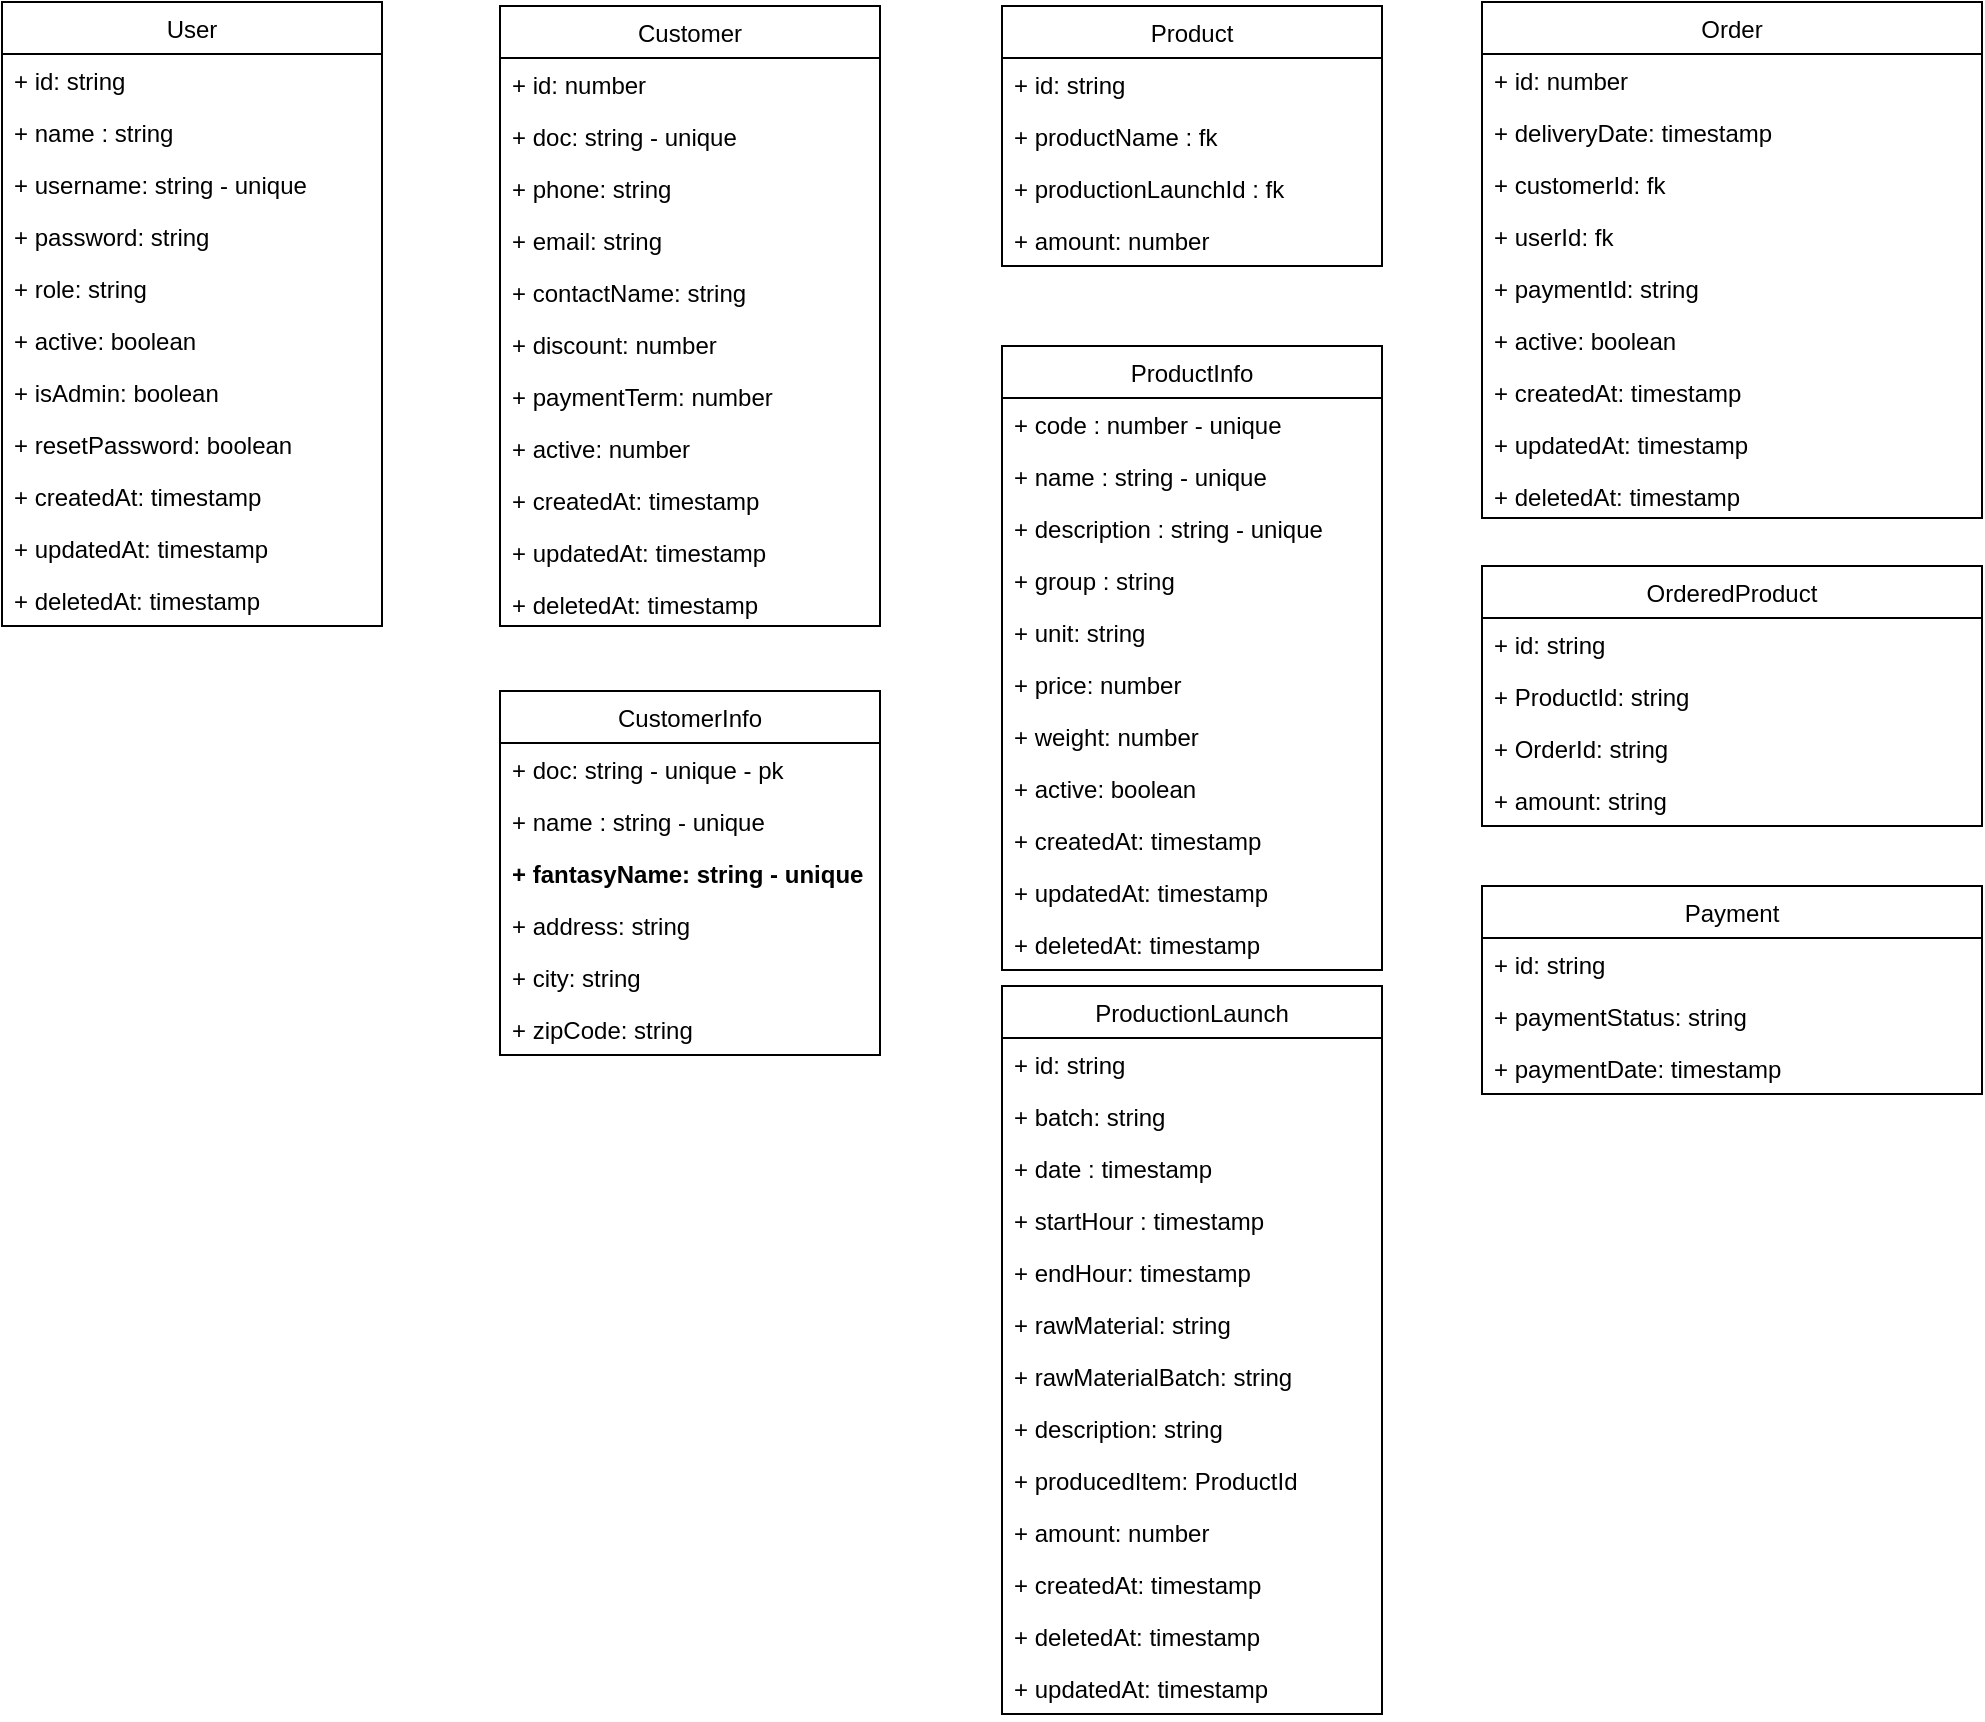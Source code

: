<mxfile>
    <diagram id="lpRdQd4ExJOgX4B_6R_1" name="Página-1">
        <mxGraphModel dx="488" dy="442" grid="1" gridSize="10" guides="1" tooltips="1" connect="1" arrows="1" fold="1" page="1" pageScale="1" pageWidth="827" pageHeight="1169" math="0" shadow="0">
            <root>
                <mxCell id="0"/>
                <mxCell id="1" parent="0"/>
                <mxCell id="2" value="User" style="swimlane;fontStyle=0;childLayout=stackLayout;horizontal=1;startSize=26;fillColor=none;horizontalStack=0;resizeParent=1;resizeParentMax=0;resizeLast=0;collapsible=1;marginBottom=0;" parent="1" vertex="1">
                    <mxGeometry x="50" y="58" width="190" height="312" as="geometry">
                        <mxRectangle x="50" y="58" width="70" height="30" as="alternateBounds"/>
                    </mxGeometry>
                </mxCell>
                <mxCell id="3" value="+ id: string" style="text;strokeColor=none;fillColor=none;align=left;verticalAlign=top;spacingLeft=4;spacingRight=4;overflow=hidden;rotatable=0;points=[[0,0.5],[1,0.5]];portConstraint=eastwest;" parent="2" vertex="1">
                    <mxGeometry y="26" width="190" height="26" as="geometry"/>
                </mxCell>
                <mxCell id="4" value="+ name : string" style="text;strokeColor=none;fillColor=none;align=left;verticalAlign=top;spacingLeft=4;spacingRight=4;overflow=hidden;rotatable=0;points=[[0,0.5],[1,0.5]];portConstraint=eastwest;" parent="2" vertex="1">
                    <mxGeometry y="52" width="190" height="26" as="geometry"/>
                </mxCell>
                <mxCell id="5" value="+ username: string - unique" style="text;strokeColor=none;fillColor=none;align=left;verticalAlign=top;spacingLeft=4;spacingRight=4;overflow=hidden;rotatable=0;points=[[0,0.5],[1,0.5]];portConstraint=eastwest;" parent="2" vertex="1">
                    <mxGeometry y="78" width="190" height="26" as="geometry"/>
                </mxCell>
                <mxCell id="7" value="+ password: string" style="text;strokeColor=none;fillColor=none;align=left;verticalAlign=top;spacingLeft=4;spacingRight=4;overflow=hidden;rotatable=0;points=[[0,0.5],[1,0.5]];portConstraint=eastwest;" parent="2" vertex="1">
                    <mxGeometry y="104" width="190" height="26" as="geometry"/>
                </mxCell>
                <mxCell id="9" value="+ role: string" style="text;strokeColor=none;fillColor=none;align=left;verticalAlign=top;spacingLeft=4;spacingRight=4;overflow=hidden;rotatable=0;points=[[0,0.5],[1,0.5]];portConstraint=eastwest;" parent="2" vertex="1">
                    <mxGeometry y="130" width="190" height="26" as="geometry"/>
                </mxCell>
                <mxCell id="10" value="+ active: boolean" style="text;strokeColor=none;fillColor=none;align=left;verticalAlign=top;spacingLeft=4;spacingRight=4;overflow=hidden;rotatable=0;points=[[0,0.5],[1,0.5]];portConstraint=eastwest;" parent="2" vertex="1">
                    <mxGeometry y="156" width="190" height="26" as="geometry"/>
                </mxCell>
                <mxCell id="11" value="+ isAdmin: boolean" style="text;strokeColor=none;fillColor=none;align=left;verticalAlign=top;spacingLeft=4;spacingRight=4;overflow=hidden;rotatable=0;points=[[0,0.5],[1,0.5]];portConstraint=eastwest;" parent="2" vertex="1">
                    <mxGeometry y="182" width="190" height="26" as="geometry"/>
                </mxCell>
                <mxCell id="12" value="+ resetPassword: boolean" style="text;strokeColor=none;fillColor=none;align=left;verticalAlign=top;spacingLeft=4;spacingRight=4;overflow=hidden;rotatable=0;points=[[0,0.5],[1,0.5]];portConstraint=eastwest;" parent="2" vertex="1">
                    <mxGeometry y="208" width="190" height="26" as="geometry"/>
                </mxCell>
                <mxCell id="13" value="+ createdAt: timestamp" style="text;strokeColor=none;fillColor=none;align=left;verticalAlign=top;spacingLeft=4;spacingRight=4;overflow=hidden;rotatable=0;points=[[0,0.5],[1,0.5]];portConstraint=eastwest;" parent="2" vertex="1">
                    <mxGeometry y="234" width="190" height="26" as="geometry"/>
                </mxCell>
                <mxCell id="14" value="+ updatedAt: timestamp" style="text;strokeColor=none;fillColor=none;align=left;verticalAlign=top;spacingLeft=4;spacingRight=4;overflow=hidden;rotatable=0;points=[[0,0.5],[1,0.5]];portConstraint=eastwest;" parent="2" vertex="1">
                    <mxGeometry y="260" width="190" height="26" as="geometry"/>
                </mxCell>
                <mxCell id="15" value="+ deletedAt: timestamp" style="text;strokeColor=none;fillColor=none;align=left;verticalAlign=top;spacingLeft=4;spacingRight=4;overflow=hidden;rotatable=0;points=[[0,0.5],[1,0.5]];portConstraint=eastwest;" parent="2" vertex="1">
                    <mxGeometry y="286" width="190" height="26" as="geometry"/>
                </mxCell>
                <mxCell id="16" value="Customer" style="swimlane;fontStyle=0;childLayout=stackLayout;horizontal=1;startSize=26;fillColor=none;horizontalStack=0;resizeParent=1;resizeParentMax=0;resizeLast=0;collapsible=1;marginBottom=0;" parent="1" vertex="1">
                    <mxGeometry x="299" y="60" width="190" height="310" as="geometry">
                        <mxRectangle x="280" y="60" width="90" height="30" as="alternateBounds"/>
                    </mxGeometry>
                </mxCell>
                <mxCell id="17" value="+ id: number" style="text;strokeColor=none;fillColor=none;align=left;verticalAlign=top;spacingLeft=4;spacingRight=4;overflow=hidden;rotatable=0;points=[[0,0.5],[1,0.5]];portConstraint=eastwest;" parent="16" vertex="1">
                    <mxGeometry y="26" width="190" height="26" as="geometry"/>
                </mxCell>
                <mxCell id="30" value="+ doc: string - unique" style="text;strokeColor=none;fillColor=none;align=left;verticalAlign=top;spacingLeft=4;spacingRight=4;overflow=hidden;rotatable=0;points=[[0,0.5],[1,0.5]];portConstraint=eastwest;" parent="16" vertex="1">
                    <mxGeometry y="52" width="190" height="26" as="geometry"/>
                </mxCell>
                <mxCell id="24" value="+ phone: string" style="text;strokeColor=none;fillColor=none;align=left;verticalAlign=top;spacingLeft=4;spacingRight=4;overflow=hidden;rotatable=0;points=[[0,0.5],[1,0.5]];portConstraint=eastwest;" parent="16" vertex="1">
                    <mxGeometry y="78" width="190" height="26" as="geometry"/>
                </mxCell>
                <mxCell id="28" value="+ email: string" style="text;strokeColor=none;fillColor=none;align=left;verticalAlign=top;spacingLeft=4;spacingRight=4;overflow=hidden;rotatable=0;points=[[0,0.5],[1,0.5]];portConstraint=eastwest;" parent="16" vertex="1">
                    <mxGeometry y="104" width="190" height="26" as="geometry"/>
                </mxCell>
                <mxCell id="29" value="+ contactName: string" style="text;strokeColor=none;fillColor=none;align=left;verticalAlign=top;spacingLeft=4;spacingRight=4;overflow=hidden;rotatable=0;points=[[0,0.5],[1,0.5]];portConstraint=eastwest;" parent="16" vertex="1">
                    <mxGeometry y="130" width="190" height="26" as="geometry"/>
                </mxCell>
                <mxCell id="31" value="+ discount: number" style="text;strokeColor=none;fillColor=none;align=left;verticalAlign=top;spacingLeft=4;spacingRight=4;overflow=hidden;rotatable=0;points=[[0,0.5],[1,0.5]];portConstraint=eastwest;" parent="16" vertex="1">
                    <mxGeometry y="156" width="190" height="26" as="geometry"/>
                </mxCell>
                <mxCell id="32" value="+ paymentTerm: number" style="text;strokeColor=none;fillColor=none;align=left;verticalAlign=top;spacingLeft=4;spacingRight=4;overflow=hidden;rotatable=0;points=[[0,0.5],[1,0.5]];portConstraint=eastwest;" parent="16" vertex="1">
                    <mxGeometry y="182" width="190" height="26" as="geometry"/>
                </mxCell>
                <mxCell id="WPu46oTLPML6exekkCip-161" value="+ active: number" style="text;strokeColor=none;fillColor=none;align=left;verticalAlign=top;spacingLeft=4;spacingRight=4;overflow=hidden;rotatable=0;points=[[0,0.5],[1,0.5]];portConstraint=eastwest;" parent="16" vertex="1">
                    <mxGeometry y="208" width="190" height="26" as="geometry"/>
                </mxCell>
                <mxCell id="25" value="+ createdAt: timestamp" style="text;strokeColor=none;fillColor=none;align=left;verticalAlign=top;spacingLeft=4;spacingRight=4;overflow=hidden;rotatable=0;points=[[0,0.5],[1,0.5]];portConstraint=eastwest;" parent="16" vertex="1">
                    <mxGeometry y="234" width="190" height="26" as="geometry"/>
                </mxCell>
                <mxCell id="26" value="+ updatedAt: timestamp" style="text;strokeColor=none;fillColor=none;align=left;verticalAlign=top;spacingLeft=4;spacingRight=4;overflow=hidden;rotatable=0;points=[[0,0.5],[1,0.5]];portConstraint=eastwest;" parent="16" vertex="1">
                    <mxGeometry y="260" width="190" height="26" as="geometry"/>
                </mxCell>
                <mxCell id="27" value="+ deletedAt: timestamp" style="text;strokeColor=none;fillColor=none;align=left;verticalAlign=top;spacingLeft=4;spacingRight=4;overflow=hidden;rotatable=0;points=[[0,0.5],[1,0.5]];portConstraint=eastwest;" parent="16" vertex="1">
                    <mxGeometry y="286" width="190" height="24" as="geometry"/>
                </mxCell>
                <mxCell id="35" value="Product" style="swimlane;fontStyle=0;childLayout=stackLayout;horizontal=1;startSize=26;fillColor=none;horizontalStack=0;resizeParent=1;resizeParentMax=0;resizeLast=0;collapsible=1;marginBottom=0;" parent="1" vertex="1">
                    <mxGeometry x="550" y="60" width="190" height="130" as="geometry">
                        <mxRectangle x="550" y="60" width="90" height="30" as="alternateBounds"/>
                    </mxGeometry>
                </mxCell>
                <mxCell id="36" value="+ id: string" style="text;strokeColor=none;fillColor=none;align=left;verticalAlign=top;spacingLeft=4;spacingRight=4;overflow=hidden;rotatable=0;points=[[0,0.5],[1,0.5]];portConstraint=eastwest;" parent="35" vertex="1">
                    <mxGeometry y="26" width="190" height="26" as="geometry"/>
                </mxCell>
                <mxCell id="PjyZRyeUvvXh82DiGbfo-144" value="+ productName : fk" style="text;strokeColor=none;fillColor=none;align=left;verticalAlign=top;spacingLeft=4;spacingRight=4;overflow=hidden;rotatable=0;points=[[0,0.5],[1,0.5]];portConstraint=eastwest;" parent="35" vertex="1">
                    <mxGeometry y="52" width="190" height="26" as="geometry"/>
                </mxCell>
                <mxCell id="168" value="+ productionLaunchId : fk" style="text;strokeColor=none;fillColor=none;align=left;verticalAlign=top;spacingLeft=4;spacingRight=4;overflow=hidden;rotatable=0;points=[[0,0.5],[1,0.5]];portConstraint=eastwest;" parent="35" vertex="1">
                    <mxGeometry y="78" width="190" height="26" as="geometry"/>
                </mxCell>
                <mxCell id="169" value="+ amount: number" style="text;strokeColor=none;fillColor=none;align=left;verticalAlign=top;spacingLeft=4;spacingRight=4;overflow=hidden;rotatable=0;points=[[0,0.5],[1,0.5]];portConstraint=eastwest;" parent="35" vertex="1">
                    <mxGeometry y="104" width="190" height="26" as="geometry"/>
                </mxCell>
                <mxCell id="55" value="Order" style="swimlane;fontStyle=0;childLayout=stackLayout;horizontal=1;startSize=26;fillColor=none;horizontalStack=0;resizeParent=1;resizeParentMax=0;resizeLast=0;collapsible=1;marginBottom=0;" parent="1" vertex="1">
                    <mxGeometry x="790" y="58" width="250" height="258" as="geometry">
                        <mxRectangle x="800" y="60" width="90" height="30" as="alternateBounds"/>
                    </mxGeometry>
                </mxCell>
                <mxCell id="56" value="+ id: number" style="text;strokeColor=none;fillColor=none;align=left;verticalAlign=top;spacingLeft=4;spacingRight=4;overflow=hidden;rotatable=0;points=[[0,0.5],[1,0.5]];portConstraint=eastwest;" parent="55" vertex="1">
                    <mxGeometry y="26" width="250" height="26" as="geometry"/>
                </mxCell>
                <mxCell id="97" value="+ deliveryDate: timestamp" style="text;strokeColor=none;fillColor=none;align=left;verticalAlign=top;spacingLeft=4;spacingRight=4;overflow=hidden;rotatable=0;points=[[0,0.5],[1,0.5]];portConstraint=eastwest;" parent="55" vertex="1">
                    <mxGeometry y="52" width="250" height="26" as="geometry"/>
                </mxCell>
                <mxCell id="WPu46oTLPML6exekkCip-181" value="+ customerId: fk" style="text;strokeColor=none;fillColor=none;align=left;verticalAlign=top;spacingLeft=4;spacingRight=4;overflow=hidden;rotatable=0;points=[[0,0.5],[1,0.5]];portConstraint=eastwest;" parent="55" vertex="1">
                    <mxGeometry y="78" width="250" height="26" as="geometry"/>
                </mxCell>
                <mxCell id="144" value="+ userId: fk" style="text;strokeColor=none;fillColor=none;align=left;verticalAlign=top;spacingLeft=4;spacingRight=4;overflow=hidden;rotatable=0;points=[[0,0.5],[1,0.5]];portConstraint=eastwest;" parent="55" vertex="1">
                    <mxGeometry y="104" width="250" height="26" as="geometry"/>
                </mxCell>
                <mxCell id="WPu46oTLPML6exekkCip-179" value="+ paymentId: string" style="text;strokeColor=none;fillColor=none;align=left;verticalAlign=top;spacingLeft=4;spacingRight=4;overflow=hidden;rotatable=0;points=[[0,0.5],[1,0.5]];portConstraint=eastwest;" parent="55" vertex="1">
                    <mxGeometry y="130" width="250" height="26" as="geometry"/>
                </mxCell>
                <mxCell id="63" value="+ active: boolean" style="text;strokeColor=none;fillColor=none;align=left;verticalAlign=top;spacingLeft=4;spacingRight=4;overflow=hidden;rotatable=0;points=[[0,0.5],[1,0.5]];portConstraint=eastwest;" parent="55" vertex="1">
                    <mxGeometry y="156" width="250" height="26" as="geometry"/>
                </mxCell>
                <mxCell id="64" value="+ createdAt: timestamp" style="text;strokeColor=none;fillColor=none;align=left;verticalAlign=top;spacingLeft=4;spacingRight=4;overflow=hidden;rotatable=0;points=[[0,0.5],[1,0.5]];portConstraint=eastwest;" parent="55" vertex="1">
                    <mxGeometry y="182" width="250" height="26" as="geometry"/>
                </mxCell>
                <mxCell id="65" value="+ updatedAt: timestamp" style="text;strokeColor=none;fillColor=none;align=left;verticalAlign=top;spacingLeft=4;spacingRight=4;overflow=hidden;rotatable=0;points=[[0,0.5],[1,0.5]];portConstraint=eastwest;" parent="55" vertex="1">
                    <mxGeometry y="208" width="250" height="26" as="geometry"/>
                </mxCell>
                <mxCell id="66" value="+ deletedAt: timestamp" style="text;strokeColor=none;fillColor=none;align=left;verticalAlign=top;spacingLeft=4;spacingRight=4;overflow=hidden;rotatable=0;points=[[0,0.5],[1,0.5]];portConstraint=eastwest;" parent="55" vertex="1">
                    <mxGeometry y="234" width="250" height="24" as="geometry"/>
                </mxCell>
                <mxCell id="130" value="ProductionLaunch" style="swimlane;fontStyle=0;childLayout=stackLayout;horizontal=1;startSize=26;fillColor=none;horizontalStack=0;resizeParent=1;resizeParentMax=0;resizeLast=0;collapsible=1;marginBottom=0;" parent="1" vertex="1">
                    <mxGeometry x="550" y="550" width="190" height="364" as="geometry">
                        <mxRectangle x="550" y="630" width="190" height="30" as="alternateBounds"/>
                    </mxGeometry>
                </mxCell>
                <mxCell id="131" value="+ id: string" style="text;strokeColor=none;fillColor=none;align=left;verticalAlign=top;spacingLeft=4;spacingRight=4;overflow=hidden;rotatable=0;points=[[0,0.5],[1,0.5]];portConstraint=eastwest;" parent="130" vertex="1">
                    <mxGeometry y="26" width="190" height="26" as="geometry"/>
                </mxCell>
                <mxCell id="WPu46oTLPML6exekkCip-180" value="+ batch: string" style="text;strokeColor=none;fillColor=none;align=left;verticalAlign=top;spacingLeft=4;spacingRight=4;overflow=hidden;rotatable=0;points=[[0,0.5],[1,0.5]];portConstraint=eastwest;" parent="130" vertex="1">
                    <mxGeometry y="52" width="190" height="26" as="geometry"/>
                </mxCell>
                <mxCell id="132" value="+ date : timestamp " style="text;strokeColor=none;fillColor=none;align=left;verticalAlign=top;spacingLeft=4;spacingRight=4;overflow=hidden;rotatable=0;points=[[0,0.5],[1,0.5]];portConstraint=eastwest;" parent="130" vertex="1">
                    <mxGeometry y="78" width="190" height="26" as="geometry"/>
                </mxCell>
                <mxCell id="133" value="+ startHour : timestamp" style="text;strokeColor=none;fillColor=none;align=left;verticalAlign=top;spacingLeft=4;spacingRight=4;overflow=hidden;rotatable=0;points=[[0,0.5],[1,0.5]];portConstraint=eastwest;" parent="130" vertex="1">
                    <mxGeometry y="104" width="190" height="26" as="geometry"/>
                </mxCell>
                <mxCell id="134" value="+ endHour: timestamp" style="text;strokeColor=none;fillColor=none;align=left;verticalAlign=top;spacingLeft=4;spacingRight=4;overflow=hidden;rotatable=0;points=[[0,0.5],[1,0.5]];portConstraint=eastwest;" parent="130" vertex="1">
                    <mxGeometry y="130" width="190" height="26" as="geometry"/>
                </mxCell>
                <mxCell id="139" value="+ rawMaterial: string" style="text;strokeColor=none;fillColor=none;align=left;verticalAlign=top;spacingLeft=4;spacingRight=4;overflow=hidden;rotatable=0;points=[[0,0.5],[1,0.5]];portConstraint=eastwest;" parent="130" vertex="1">
                    <mxGeometry y="156" width="190" height="26" as="geometry"/>
                </mxCell>
                <mxCell id="140" value="+ rawMaterialBatch: string" style="text;strokeColor=none;fillColor=none;align=left;verticalAlign=top;spacingLeft=4;spacingRight=4;overflow=hidden;rotatable=0;points=[[0,0.5],[1,0.5]];portConstraint=eastwest;" parent="130" vertex="1">
                    <mxGeometry y="182" width="190" height="26" as="geometry"/>
                </mxCell>
                <mxCell id="141" value="+ description: string" style="text;strokeColor=none;fillColor=none;align=left;verticalAlign=top;spacingLeft=4;spacingRight=4;overflow=hidden;rotatable=0;points=[[0,0.5],[1,0.5]];portConstraint=eastwest;" parent="130" vertex="1">
                    <mxGeometry y="208" width="190" height="26" as="geometry"/>
                </mxCell>
                <mxCell id="143" value="+ producedItem: ProductId" style="text;strokeColor=none;fillColor=none;align=left;verticalAlign=top;spacingLeft=4;spacingRight=4;overflow=hidden;rotatable=0;points=[[0,0.5],[1,0.5]];portConstraint=eastwest;" parent="130" vertex="1">
                    <mxGeometry y="234" width="190" height="26" as="geometry"/>
                </mxCell>
                <mxCell id="WPu46oTLPML6exekkCip-160" value="+ amount: number" style="text;strokeColor=none;fillColor=none;align=left;verticalAlign=top;spacingLeft=4;spacingRight=4;overflow=hidden;rotatable=0;points=[[0,0.5],[1,0.5]];portConstraint=eastwest;" parent="130" vertex="1">
                    <mxGeometry y="260" width="190" height="26" as="geometry"/>
                </mxCell>
                <mxCell id="170" value="+ createdAt: timestamp" style="text;strokeColor=none;fillColor=none;align=left;verticalAlign=top;spacingLeft=4;spacingRight=4;overflow=hidden;rotatable=0;points=[[0,0.5],[1,0.5]];portConstraint=eastwest;" parent="130" vertex="1">
                    <mxGeometry y="286" width="190" height="26" as="geometry"/>
                </mxCell>
                <mxCell id="172" value="+ deletedAt: timestamp" style="text;strokeColor=none;fillColor=none;align=left;verticalAlign=top;spacingLeft=4;spacingRight=4;overflow=hidden;rotatable=0;points=[[0,0.5],[1,0.5]];portConstraint=eastwest;" parent="130" vertex="1">
                    <mxGeometry y="312" width="190" height="26" as="geometry"/>
                </mxCell>
                <mxCell id="171" value="+ updatedAt: timestamp" style="text;strokeColor=none;fillColor=none;align=left;verticalAlign=top;spacingLeft=4;spacingRight=4;overflow=hidden;rotatable=0;points=[[0,0.5],[1,0.5]];portConstraint=eastwest;" parent="130" vertex="1">
                    <mxGeometry y="338" width="190" height="26" as="geometry"/>
                </mxCell>
                <mxCell id="WPu46oTLPML6exekkCip-143" value="CustomerInfo" style="swimlane;fontStyle=0;childLayout=stackLayout;horizontal=1;startSize=26;fillColor=none;horizontalStack=0;resizeParent=1;resizeParentMax=0;resizeLast=0;collapsible=1;marginBottom=0;" parent="1" vertex="1">
                    <mxGeometry x="299" y="402.5" width="190" height="182" as="geometry">
                        <mxRectangle x="280" y="60" width="90" height="30" as="alternateBounds"/>
                    </mxGeometry>
                </mxCell>
                <mxCell id="WPu46oTLPML6exekkCip-147" value="+ doc: string - unique - pk" style="text;strokeColor=none;fillColor=none;align=left;verticalAlign=top;spacingLeft=4;spacingRight=4;overflow=hidden;rotatable=0;points=[[0,0.5],[1,0.5]];portConstraint=eastwest;" parent="WPu46oTLPML6exekkCip-143" vertex="1">
                    <mxGeometry y="26" width="190" height="26" as="geometry"/>
                </mxCell>
                <mxCell id="WPu46oTLPML6exekkCip-145" value="+ name : string - unique" style="text;strokeColor=none;fillColor=none;align=left;verticalAlign=top;spacingLeft=4;spacingRight=4;overflow=hidden;rotatable=0;points=[[0,0.5],[1,0.5]];portConstraint=eastwest;" parent="WPu46oTLPML6exekkCip-143" vertex="1">
                    <mxGeometry y="52" width="190" height="26" as="geometry"/>
                </mxCell>
                <mxCell id="WPu46oTLPML6exekkCip-146" value="+ fantasyName: string - unique" style="text;strokeColor=none;fillColor=none;align=left;verticalAlign=top;spacingLeft=4;spacingRight=4;overflow=hidden;rotatable=0;points=[[0,0.5],[1,0.5]];portConstraint=eastwest;fontStyle=1" parent="WPu46oTLPML6exekkCip-143" vertex="1">
                    <mxGeometry y="78" width="190" height="26" as="geometry"/>
                </mxCell>
                <mxCell id="WPu46oTLPML6exekkCip-149" value="+ address: string" style="text;strokeColor=none;fillColor=none;align=left;verticalAlign=top;spacingLeft=4;spacingRight=4;overflow=hidden;rotatable=0;points=[[0,0.5],[1,0.5]];portConstraint=eastwest;" parent="WPu46oTLPML6exekkCip-143" vertex="1">
                    <mxGeometry y="104" width="190" height="26" as="geometry"/>
                </mxCell>
                <mxCell id="WPu46oTLPML6exekkCip-150" value="+ city: string" style="text;strokeColor=none;fillColor=none;align=left;verticalAlign=top;spacingLeft=4;spacingRight=4;overflow=hidden;rotatable=0;points=[[0,0.5],[1,0.5]];portConstraint=eastwest;" parent="WPu46oTLPML6exekkCip-143" vertex="1">
                    <mxGeometry y="130" width="190" height="26" as="geometry"/>
                </mxCell>
                <mxCell id="WPu46oTLPML6exekkCip-151" value="+ zipCode: string" style="text;strokeColor=none;fillColor=none;align=left;verticalAlign=top;spacingLeft=4;spacingRight=4;overflow=hidden;rotatable=0;points=[[0,0.5],[1,0.5]];portConstraint=eastwest;" parent="WPu46oTLPML6exekkCip-143" vertex="1">
                    <mxGeometry y="156" width="190" height="26" as="geometry"/>
                </mxCell>
                <mxCell id="WPu46oTLPML6exekkCip-162" value="Payment" style="swimlane;fontStyle=0;childLayout=stackLayout;horizontal=1;startSize=26;fillColor=none;horizontalStack=0;resizeParent=1;resizeParentMax=0;resizeLast=0;collapsible=1;marginBottom=0;" parent="1" vertex="1">
                    <mxGeometry x="790" y="500" width="250" height="104" as="geometry">
                        <mxRectangle x="800" y="60" width="90" height="30" as="alternateBounds"/>
                    </mxGeometry>
                </mxCell>
                <mxCell id="WPu46oTLPML6exekkCip-163" value="+ id: string" style="text;strokeColor=none;fillColor=none;align=left;verticalAlign=top;spacingLeft=4;spacingRight=4;overflow=hidden;rotatable=0;points=[[0,0.5],[1,0.5]];portConstraint=eastwest;" parent="WPu46oTLPML6exekkCip-162" vertex="1">
                    <mxGeometry y="26" width="250" height="26" as="geometry"/>
                </mxCell>
                <mxCell id="WPu46oTLPML6exekkCip-168" value="+ paymentStatus: string" style="text;strokeColor=none;fillColor=none;align=left;verticalAlign=top;spacingLeft=4;spacingRight=4;overflow=hidden;rotatable=0;points=[[0,0.5],[1,0.5]];portConstraint=eastwest;" parent="WPu46oTLPML6exekkCip-162" vertex="1">
                    <mxGeometry y="52" width="250" height="26" as="geometry"/>
                </mxCell>
                <mxCell id="WPu46oTLPML6exekkCip-169" value="+ paymentDate: timestamp" style="text;strokeColor=none;fillColor=none;align=left;verticalAlign=top;spacingLeft=4;spacingRight=4;overflow=hidden;rotatable=0;points=[[0,0.5],[1,0.5]];portConstraint=eastwest;" parent="WPu46oTLPML6exekkCip-162" vertex="1">
                    <mxGeometry y="78" width="250" height="26" as="geometry"/>
                </mxCell>
                <mxCell id="WPu46oTLPML6exekkCip-174" value="OrderedProduct" style="swimlane;fontStyle=0;childLayout=stackLayout;horizontal=1;startSize=26;fillColor=none;horizontalStack=0;resizeParent=1;resizeParentMax=0;resizeLast=0;collapsible=1;marginBottom=0;" parent="1" vertex="1">
                    <mxGeometry x="790" y="340" width="250" height="130" as="geometry">
                        <mxRectangle x="800" y="60" width="90" height="30" as="alternateBounds"/>
                    </mxGeometry>
                </mxCell>
                <mxCell id="WPu46oTLPML6exekkCip-175" value="+ id: string" style="text;strokeColor=none;fillColor=none;align=left;verticalAlign=top;spacingLeft=4;spacingRight=4;overflow=hidden;rotatable=0;points=[[0,0.5],[1,0.5]];portConstraint=eastwest;" parent="WPu46oTLPML6exekkCip-174" vertex="1">
                    <mxGeometry y="26" width="250" height="26" as="geometry"/>
                </mxCell>
                <mxCell id="WPu46oTLPML6exekkCip-176" value="+ ProductId: string" style="text;strokeColor=none;fillColor=none;align=left;verticalAlign=top;spacingLeft=4;spacingRight=4;overflow=hidden;rotatable=0;points=[[0,0.5],[1,0.5]];portConstraint=eastwest;" parent="WPu46oTLPML6exekkCip-174" vertex="1">
                    <mxGeometry y="52" width="250" height="26" as="geometry"/>
                </mxCell>
                <mxCell id="WPu46oTLPML6exekkCip-177" value="+ OrderId: string" style="text;strokeColor=none;fillColor=none;align=left;verticalAlign=top;spacingLeft=4;spacingRight=4;overflow=hidden;rotatable=0;points=[[0,0.5],[1,0.5]];portConstraint=eastwest;" parent="WPu46oTLPML6exekkCip-174" vertex="1">
                    <mxGeometry y="78" width="250" height="26" as="geometry"/>
                </mxCell>
                <mxCell id="WPu46oTLPML6exekkCip-178" value="+ amount: string" style="text;strokeColor=none;fillColor=none;align=left;verticalAlign=top;spacingLeft=4;spacingRight=4;overflow=hidden;rotatable=0;points=[[0,0.5],[1,0.5]];portConstraint=eastwest;" parent="WPu46oTLPML6exekkCip-174" vertex="1">
                    <mxGeometry y="104" width="250" height="26" as="geometry"/>
                </mxCell>
                <mxCell id="156" value="ProductInfo" style="swimlane;fontStyle=0;childLayout=stackLayout;horizontal=1;startSize=26;fillColor=none;horizontalStack=0;resizeParent=1;resizeParentMax=0;resizeLast=0;collapsible=1;marginBottom=0;" parent="1" vertex="1">
                    <mxGeometry x="550" y="230" width="190" height="312" as="geometry">
                        <mxRectangle x="550" y="60" width="90" height="30" as="alternateBounds"/>
                    </mxGeometry>
                </mxCell>
                <mxCell id="176" value="+ code : number - unique" style="text;strokeColor=none;fillColor=none;align=left;verticalAlign=top;spacingLeft=4;spacingRight=4;overflow=hidden;rotatable=0;points=[[0,0.5],[1,0.5]];portConstraint=eastwest;" parent="156" vertex="1">
                    <mxGeometry y="26" width="190" height="26" as="geometry"/>
                </mxCell>
                <mxCell id="158" value="+ name : string - unique" style="text;strokeColor=none;fillColor=none;align=left;verticalAlign=top;spacingLeft=4;spacingRight=4;overflow=hidden;rotatable=0;points=[[0,0.5],[1,0.5]];portConstraint=eastwest;" parent="156" vertex="1">
                    <mxGeometry y="52" width="190" height="26" as="geometry"/>
                </mxCell>
                <mxCell id="159" value="+ description : string - unique" style="text;strokeColor=none;fillColor=none;align=left;verticalAlign=top;spacingLeft=4;spacingRight=4;overflow=hidden;rotatable=0;points=[[0,0.5],[1,0.5]];portConstraint=eastwest;" parent="156" vertex="1">
                    <mxGeometry y="78" width="190" height="26" as="geometry"/>
                </mxCell>
                <mxCell id="160" value="+ group : string" style="text;strokeColor=none;fillColor=none;align=left;verticalAlign=top;spacingLeft=4;spacingRight=4;overflow=hidden;rotatable=0;points=[[0,0.5],[1,0.5]];portConstraint=eastwest;" parent="156" vertex="1">
                    <mxGeometry y="104" width="190" height="26" as="geometry"/>
                </mxCell>
                <mxCell id="161" value="+ unit: string" style="text;strokeColor=none;fillColor=none;align=left;verticalAlign=top;spacingLeft=4;spacingRight=4;overflow=hidden;rotatable=0;points=[[0,0.5],[1,0.5]];portConstraint=eastwest;" parent="156" vertex="1">
                    <mxGeometry y="130" width="190" height="26" as="geometry"/>
                </mxCell>
                <mxCell id="162" value="+ price: number" style="text;strokeColor=none;fillColor=none;align=left;verticalAlign=top;spacingLeft=4;spacingRight=4;overflow=hidden;rotatable=0;points=[[0,0.5],[1,0.5]];portConstraint=eastwest;" parent="156" vertex="1">
                    <mxGeometry y="156" width="190" height="26" as="geometry"/>
                </mxCell>
                <mxCell id="163" value="+ weight: number" style="text;strokeColor=none;fillColor=none;align=left;verticalAlign=top;spacingLeft=4;spacingRight=4;overflow=hidden;rotatable=0;points=[[0,0.5],[1,0.5]];portConstraint=eastwest;" parent="156" vertex="1">
                    <mxGeometry y="182" width="190" height="26" as="geometry"/>
                </mxCell>
                <mxCell id="164" value="+ active: boolean" style="text;strokeColor=none;fillColor=none;align=left;verticalAlign=top;spacingLeft=4;spacingRight=4;overflow=hidden;rotatable=0;points=[[0,0.5],[1,0.5]];portConstraint=eastwest;" parent="156" vertex="1">
                    <mxGeometry y="208" width="190" height="26" as="geometry"/>
                </mxCell>
                <mxCell id="173" value="+ createdAt: timestamp" style="text;strokeColor=none;fillColor=none;align=left;verticalAlign=top;spacingLeft=4;spacingRight=4;overflow=hidden;rotatable=0;points=[[0,0.5],[1,0.5]];portConstraint=eastwest;" parent="156" vertex="1">
                    <mxGeometry y="234" width="190" height="26" as="geometry"/>
                </mxCell>
                <mxCell id="175" value="+ updatedAt: timestamp" style="text;strokeColor=none;fillColor=none;align=left;verticalAlign=top;spacingLeft=4;spacingRight=4;overflow=hidden;rotatable=0;points=[[0,0.5],[1,0.5]];portConstraint=eastwest;" parent="156" vertex="1">
                    <mxGeometry y="260" width="190" height="26" as="geometry"/>
                </mxCell>
                <mxCell id="174" value="+ deletedAt: timestamp" style="text;strokeColor=none;fillColor=none;align=left;verticalAlign=top;spacingLeft=4;spacingRight=4;overflow=hidden;rotatable=0;points=[[0,0.5],[1,0.5]];portConstraint=eastwest;" parent="156" vertex="1">
                    <mxGeometry y="286" width="190" height="26" as="geometry"/>
                </mxCell>
            </root>
        </mxGraphModel>
    </diagram>
</mxfile>